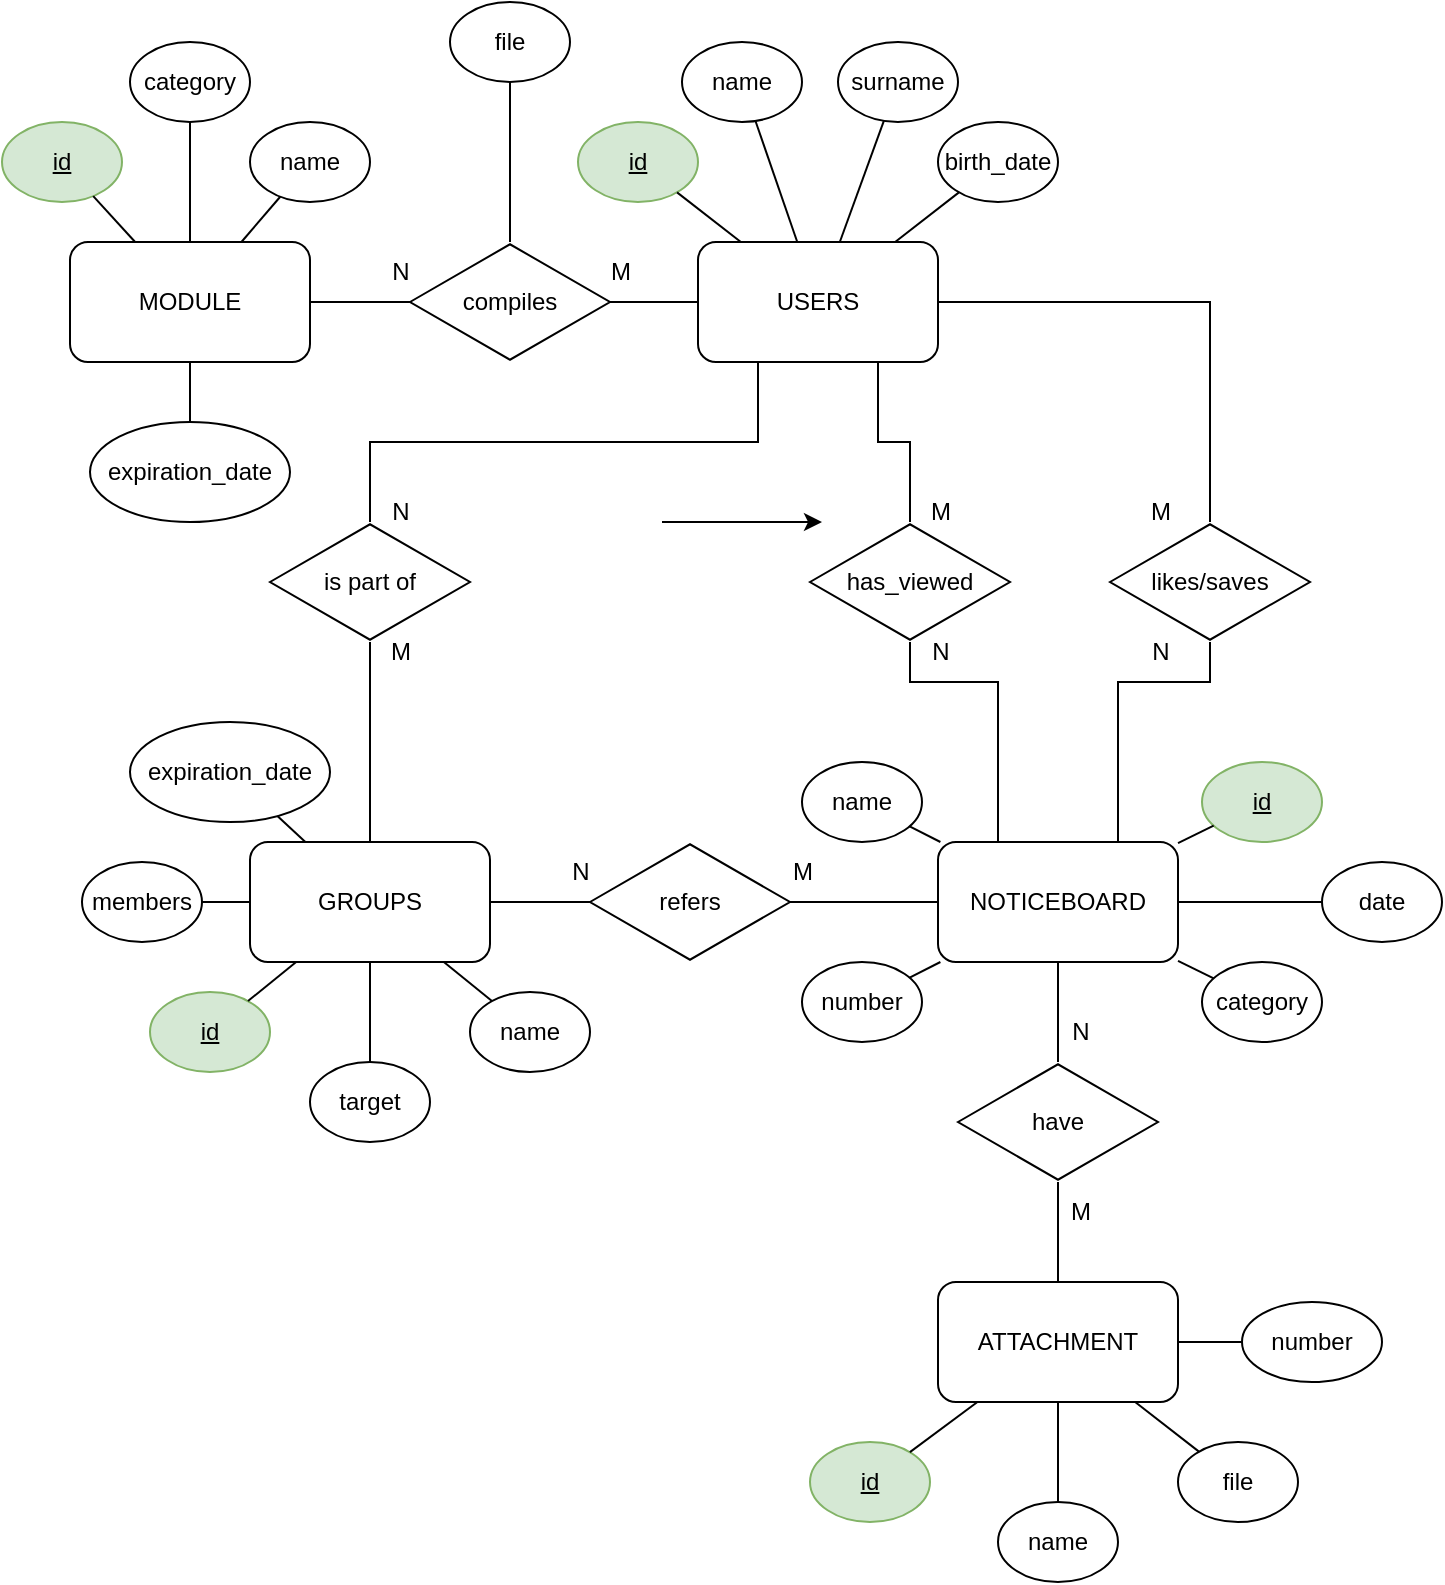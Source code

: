 <mxfile version="24.2.1" type="device">
  <diagram name="Pagina-1" id="QMUZ3i2INTezHb5t7N6f">
    <mxGraphModel dx="712" dy="868" grid="1" gridSize="10" guides="1" tooltips="1" connect="1" arrows="1" fold="1" page="1" pageScale="1" pageWidth="827" pageHeight="1169" math="0" shadow="0">
      <root>
        <mxCell id="0" />
        <mxCell id="1" parent="0" />
        <mxCell id="ychiG9vjgIAEaox537rj-1" value="USERS" style="rounded=1;whiteSpace=wrap;html=1;" parent="1" vertex="1">
          <mxGeometry x="418" y="180" width="120" height="60" as="geometry" />
        </mxCell>
        <mxCell id="ychiG9vjgIAEaox537rj-2" value="MODULE" style="rounded=1;whiteSpace=wrap;html=1;" parent="1" vertex="1">
          <mxGeometry x="104" y="180" width="120" height="60" as="geometry" />
        </mxCell>
        <mxCell id="ychiG9vjgIAEaox537rj-3" value="GROUPS" style="rounded=1;whiteSpace=wrap;html=1;" parent="1" vertex="1">
          <mxGeometry x="194" y="480" width="120" height="60" as="geometry" />
        </mxCell>
        <mxCell id="ychiG9vjgIAEaox537rj-4" value="NOTICEBOARD" style="rounded=1;whiteSpace=wrap;html=1;" parent="1" vertex="1">
          <mxGeometry x="538" y="480" width="120" height="60" as="geometry" />
        </mxCell>
        <mxCell id="ychiG9vjgIAEaox537rj-6" value="compiles" style="html=1;whiteSpace=wrap;aspect=fixed;shape=isoRectangle;" parent="1" vertex="1">
          <mxGeometry x="274" y="180" width="100" height="60" as="geometry" />
        </mxCell>
        <mxCell id="ychiG9vjgIAEaox537rj-7" value="" style="endArrow=none;html=1;rounded=0;" parent="1" source="ychiG9vjgIAEaox537rj-2" target="ychiG9vjgIAEaox537rj-6" edge="1">
          <mxGeometry width="50" height="50" relative="1" as="geometry">
            <mxPoint x="304" y="310" as="sourcePoint" />
            <mxPoint x="354" y="260" as="targetPoint" />
          </mxGeometry>
        </mxCell>
        <mxCell id="ychiG9vjgIAEaox537rj-8" value="" style="endArrow=none;html=1;rounded=0;" parent="1" source="ychiG9vjgIAEaox537rj-6" target="ychiG9vjgIAEaox537rj-1" edge="1">
          <mxGeometry width="50" height="50" relative="1" as="geometry">
            <mxPoint x="304" y="310" as="sourcePoint" />
            <mxPoint x="354" y="260" as="targetPoint" />
          </mxGeometry>
        </mxCell>
        <mxCell id="ychiG9vjgIAEaox537rj-9" value="N" style="text;html=1;align=center;verticalAlign=middle;resizable=0;points=[];autosize=1;strokeColor=none;fillColor=none;" parent="1" vertex="1">
          <mxGeometry x="254" y="180" width="30" height="30" as="geometry" />
        </mxCell>
        <mxCell id="ychiG9vjgIAEaox537rj-10" value="M" style="text;html=1;align=center;verticalAlign=middle;resizable=0;points=[];autosize=1;strokeColor=none;fillColor=none;" parent="1" vertex="1">
          <mxGeometry x="364" y="180" width="30" height="30" as="geometry" />
        </mxCell>
        <mxCell id="ychiG9vjgIAEaox537rj-13" value="has_viewed" style="html=1;whiteSpace=wrap;aspect=fixed;shape=isoRectangle;" parent="1" vertex="1">
          <mxGeometry x="474" y="320" width="100" height="60" as="geometry" />
        </mxCell>
        <mxCell id="ychiG9vjgIAEaox537rj-14" value="likes/saves" style="html=1;whiteSpace=wrap;aspect=fixed;shape=isoRectangle;" parent="1" vertex="1">
          <mxGeometry x="624" y="320" width="100" height="60" as="geometry" />
        </mxCell>
        <mxCell id="ychiG9vjgIAEaox537rj-15" value="" style="endArrow=none;html=1;rounded=0;entryX=0.75;entryY=1;entryDx=0;entryDy=0;" parent="1" source="ychiG9vjgIAEaox537rj-13" target="ychiG9vjgIAEaox537rj-1" edge="1">
          <mxGeometry width="50" height="50" relative="1" as="geometry">
            <mxPoint x="604" y="310" as="sourcePoint" />
            <mxPoint x="584" y="270" as="targetPoint" />
            <Array as="points">
              <mxPoint x="524" y="280" />
              <mxPoint x="508" y="280" />
            </Array>
          </mxGeometry>
        </mxCell>
        <mxCell id="ychiG9vjgIAEaox537rj-18" value="" style="endArrow=none;html=1;rounded=0;" parent="1" source="ychiG9vjgIAEaox537rj-1" target="ychiG9vjgIAEaox537rj-14" edge="1">
          <mxGeometry width="50" height="50" relative="1" as="geometry">
            <mxPoint x="544" y="390" as="sourcePoint" />
            <mxPoint x="594" y="340" as="targetPoint" />
            <Array as="points">
              <mxPoint x="674" y="210" />
              <mxPoint x="674" y="270" />
            </Array>
          </mxGeometry>
        </mxCell>
        <mxCell id="ychiG9vjgIAEaox537rj-19" value="" style="endArrow=none;html=1;rounded=0;exitX=0.75;exitY=0;exitDx=0;exitDy=0;" parent="1" source="ychiG9vjgIAEaox537rj-4" target="ychiG9vjgIAEaox537rj-14" edge="1">
          <mxGeometry width="50" height="50" relative="1" as="geometry">
            <mxPoint x="594" y="390" as="sourcePoint" />
            <mxPoint x="644" y="340" as="targetPoint" />
            <Array as="points">
              <mxPoint x="628" y="400" />
              <mxPoint x="674" y="400" />
            </Array>
          </mxGeometry>
        </mxCell>
        <mxCell id="ychiG9vjgIAEaox537rj-20" value="" style="endArrow=none;html=1;rounded=0;exitX=0.25;exitY=0;exitDx=0;exitDy=0;" parent="1" source="ychiG9vjgIAEaox537rj-4" target="ychiG9vjgIAEaox537rj-13" edge="1">
          <mxGeometry width="50" height="50" relative="1" as="geometry">
            <mxPoint x="594" y="390" as="sourcePoint" />
            <mxPoint x="644" y="340" as="targetPoint" />
            <Array as="points">
              <mxPoint x="568" y="400" />
              <mxPoint x="524" y="400" />
            </Array>
          </mxGeometry>
        </mxCell>
        <mxCell id="ychiG9vjgIAEaox537rj-21" value="M" style="text;html=1;align=center;verticalAlign=middle;resizable=0;points=[];autosize=1;strokeColor=none;fillColor=none;" parent="1" vertex="1">
          <mxGeometry x="524" y="300" width="30" height="30" as="geometry" />
        </mxCell>
        <mxCell id="ychiG9vjgIAEaox537rj-22" value="N" style="text;html=1;align=center;verticalAlign=middle;resizable=0;points=[];autosize=1;strokeColor=none;fillColor=none;" parent="1" vertex="1">
          <mxGeometry x="524" y="370" width="30" height="30" as="geometry" />
        </mxCell>
        <mxCell id="ychiG9vjgIAEaox537rj-23" value="M" style="text;html=1;align=center;verticalAlign=middle;resizable=0;points=[];autosize=1;strokeColor=none;fillColor=none;" parent="1" vertex="1">
          <mxGeometry x="634" y="300" width="30" height="30" as="geometry" />
        </mxCell>
        <mxCell id="ychiG9vjgIAEaox537rj-24" value="N" style="text;html=1;align=center;verticalAlign=middle;resizable=0;points=[];autosize=1;strokeColor=none;fillColor=none;" parent="1" vertex="1">
          <mxGeometry x="634" y="370" width="30" height="30" as="geometry" />
        </mxCell>
        <mxCell id="ychiG9vjgIAEaox537rj-25" value="" style="endArrow=none;html=1;rounded=0;entryX=0.25;entryY=1;entryDx=0;entryDy=0;" parent="1" source="ychiG9vjgIAEaox537rj-26" target="ychiG9vjgIAEaox537rj-1" edge="1">
          <mxGeometry width="50" height="50" relative="1" as="geometry">
            <mxPoint x="414" y="500" as="sourcePoint" />
            <mxPoint x="464" y="450" as="targetPoint" />
            <Array as="points">
              <mxPoint x="254" y="280" />
              <mxPoint x="448" y="280" />
            </Array>
          </mxGeometry>
        </mxCell>
        <mxCell id="ychiG9vjgIAEaox537rj-26" value="is part of" style="html=1;whiteSpace=wrap;aspect=fixed;shape=isoRectangle;" parent="1" vertex="1">
          <mxGeometry x="204" y="320" width="100" height="60" as="geometry" />
        </mxCell>
        <mxCell id="ychiG9vjgIAEaox537rj-27" value="" style="endArrow=none;html=1;rounded=0;" parent="1" source="ychiG9vjgIAEaox537rj-3" target="ychiG9vjgIAEaox537rj-26" edge="1">
          <mxGeometry width="50" height="50" relative="1" as="geometry">
            <mxPoint x="344" y="500" as="sourcePoint" />
            <mxPoint x="394" y="450" as="targetPoint" />
          </mxGeometry>
        </mxCell>
        <mxCell id="ychiG9vjgIAEaox537rj-28" value="N" style="text;html=1;align=center;verticalAlign=middle;resizable=0;points=[];autosize=1;strokeColor=none;fillColor=none;" parent="1" vertex="1">
          <mxGeometry x="254" y="300" width="30" height="30" as="geometry" />
        </mxCell>
        <mxCell id="ychiG9vjgIAEaox537rj-29" value="M" style="text;html=1;align=center;verticalAlign=middle;resizable=0;points=[];autosize=1;strokeColor=none;fillColor=none;" parent="1" vertex="1">
          <mxGeometry x="254" y="370" width="30" height="30" as="geometry" />
        </mxCell>
        <mxCell id="ychiG9vjgIAEaox537rj-31" value="" style="endArrow=none;html=1;rounded=0;" parent="1" source="ychiG9vjgIAEaox537rj-33" target="ychiG9vjgIAEaox537rj-4" edge="1">
          <mxGeometry width="50" height="50" relative="1" as="geometry">
            <mxPoint x="598" y="600" as="sourcePoint" />
            <mxPoint x="624" y="390" as="targetPoint" />
          </mxGeometry>
        </mxCell>
        <mxCell id="ychiG9vjgIAEaox537rj-32" value="ATTACHMENT" style="rounded=1;whiteSpace=wrap;html=1;" parent="1" vertex="1">
          <mxGeometry x="538" y="700" width="120" height="60" as="geometry" />
        </mxCell>
        <mxCell id="ychiG9vjgIAEaox537rj-33" value="have" style="html=1;whiteSpace=wrap;aspect=fixed;shape=isoRectangle;" parent="1" vertex="1">
          <mxGeometry x="548" y="590" width="100" height="60" as="geometry" />
        </mxCell>
        <mxCell id="ychiG9vjgIAEaox537rj-34" value="" style="endArrow=none;html=1;rounded=0;" parent="1" source="ychiG9vjgIAEaox537rj-33" target="ychiG9vjgIAEaox537rj-32" edge="1">
          <mxGeometry width="50" height="50" relative="1" as="geometry">
            <mxPoint x="604" y="570" as="sourcePoint" />
            <mxPoint x="654" y="520" as="targetPoint" />
          </mxGeometry>
        </mxCell>
        <mxCell id="ychiG9vjgIAEaox537rj-35" value="N" style="text;html=1;align=center;verticalAlign=middle;resizable=0;points=[];autosize=1;strokeColor=none;fillColor=none;" parent="1" vertex="1">
          <mxGeometry x="594" y="560" width="30" height="30" as="geometry" />
        </mxCell>
        <mxCell id="ychiG9vjgIAEaox537rj-36" value="M" style="text;html=1;align=center;verticalAlign=middle;resizable=0;points=[];autosize=1;strokeColor=none;fillColor=none;" parent="1" vertex="1">
          <mxGeometry x="594" y="650" width="30" height="30" as="geometry" />
        </mxCell>
        <mxCell id="ychiG9vjgIAEaox537rj-37" value="&lt;u&gt;id&lt;/u&gt;" style="ellipse;whiteSpace=wrap;html=1;fillColor=#d5e8d4;strokeColor=#82b366;" parent="1" vertex="1">
          <mxGeometry x="358" y="120" width="60" height="40" as="geometry" />
        </mxCell>
        <mxCell id="ychiG9vjgIAEaox537rj-38" value="name" style="ellipse;whiteSpace=wrap;html=1;" parent="1" vertex="1">
          <mxGeometry x="410" y="80" width="60" height="40" as="geometry" />
        </mxCell>
        <mxCell id="ychiG9vjgIAEaox537rj-39" value="birth_date" style="ellipse;whiteSpace=wrap;html=1;" parent="1" vertex="1">
          <mxGeometry x="538" y="120" width="60" height="40" as="geometry" />
        </mxCell>
        <mxCell id="ychiG9vjgIAEaox537rj-40" value="surname" style="ellipse;whiteSpace=wrap;html=1;" parent="1" vertex="1">
          <mxGeometry x="488" y="80" width="60" height="40" as="geometry" />
        </mxCell>
        <mxCell id="ychiG9vjgIAEaox537rj-41" value="" style="endArrow=none;html=1;rounded=0;" parent="1" source="ychiG9vjgIAEaox537rj-1" target="ychiG9vjgIAEaox537rj-39" edge="1">
          <mxGeometry width="50" height="50" relative="1" as="geometry">
            <mxPoint x="450" y="180" as="sourcePoint" />
            <mxPoint x="500" y="130" as="targetPoint" />
          </mxGeometry>
        </mxCell>
        <mxCell id="ychiG9vjgIAEaox537rj-42" value="" style="endArrow=none;html=1;rounded=0;" parent="1" source="ychiG9vjgIAEaox537rj-1" target="ychiG9vjgIAEaox537rj-37" edge="1">
          <mxGeometry width="50" height="50" relative="1" as="geometry">
            <mxPoint x="450" y="210" as="sourcePoint" />
            <mxPoint x="500" y="160" as="targetPoint" />
          </mxGeometry>
        </mxCell>
        <mxCell id="ychiG9vjgIAEaox537rj-43" value="" style="endArrow=none;html=1;rounded=0;" parent="1" source="ychiG9vjgIAEaox537rj-1" target="ychiG9vjgIAEaox537rj-38" edge="1">
          <mxGeometry width="50" height="50" relative="1" as="geometry">
            <mxPoint x="450" y="210" as="sourcePoint" />
            <mxPoint x="500" y="160" as="targetPoint" />
          </mxGeometry>
        </mxCell>
        <mxCell id="ychiG9vjgIAEaox537rj-44" value="" style="endArrow=none;html=1;rounded=0;" parent="1" source="ychiG9vjgIAEaox537rj-1" target="ychiG9vjgIAEaox537rj-40" edge="1">
          <mxGeometry width="50" height="50" relative="1" as="geometry">
            <mxPoint x="450" y="210" as="sourcePoint" />
            <mxPoint x="500" y="160" as="targetPoint" />
          </mxGeometry>
        </mxCell>
        <mxCell id="ychiG9vjgIAEaox537rj-46" value="name" style="ellipse;whiteSpace=wrap;html=1;" parent="1" vertex="1">
          <mxGeometry x="194" y="120" width="60" height="40" as="geometry" />
        </mxCell>
        <mxCell id="ychiG9vjgIAEaox537rj-47" value="&lt;u&gt;id&lt;/u&gt;" style="ellipse;whiteSpace=wrap;html=1;fillColor=#d5e8d4;strokeColor=#82b366;" parent="1" vertex="1">
          <mxGeometry x="70" y="120" width="60" height="40" as="geometry" />
        </mxCell>
        <mxCell id="ychiG9vjgIAEaox537rj-48" value="" style="endArrow=none;html=1;rounded=0;" parent="1" source="ychiG9vjgIAEaox537rj-2" target="ychiG9vjgIAEaox537rj-47" edge="1">
          <mxGeometry width="50" height="50" relative="1" as="geometry">
            <mxPoint x="190" y="220" as="sourcePoint" />
            <mxPoint x="240" y="170" as="targetPoint" />
          </mxGeometry>
        </mxCell>
        <mxCell id="ychiG9vjgIAEaox537rj-49" value="" style="endArrow=none;html=1;rounded=0;" parent="1" source="ychiG9vjgIAEaox537rj-2" target="ychiG9vjgIAEaox537rj-46" edge="1">
          <mxGeometry width="50" height="50" relative="1" as="geometry">
            <mxPoint x="190" y="220" as="sourcePoint" />
            <mxPoint x="240" y="170" as="targetPoint" />
          </mxGeometry>
        </mxCell>
        <mxCell id="ychiG9vjgIAEaox537rj-50" value="&lt;u&gt;id&lt;/u&gt;" style="ellipse;whiteSpace=wrap;html=1;fillColor=#d5e8d4;strokeColor=#82b366;" parent="1" vertex="1">
          <mxGeometry x="144" y="555" width="60" height="40" as="geometry" />
        </mxCell>
        <mxCell id="ychiG9vjgIAEaox537rj-51" value="target" style="ellipse;whiteSpace=wrap;html=1;" parent="1" vertex="1">
          <mxGeometry x="224" y="590" width="60" height="40" as="geometry" />
        </mxCell>
        <mxCell id="ychiG9vjgIAEaox537rj-52" value="name" style="ellipse;whiteSpace=wrap;html=1;" parent="1" vertex="1">
          <mxGeometry x="304" y="555" width="60" height="40" as="geometry" />
        </mxCell>
        <mxCell id="ychiG9vjgIAEaox537rj-53" value="" style="endArrow=none;html=1;rounded=0;" parent="1" source="ychiG9vjgIAEaox537rj-50" target="ychiG9vjgIAEaox537rj-3" edge="1">
          <mxGeometry width="50" height="50" relative="1" as="geometry">
            <mxPoint x="250" y="510" as="sourcePoint" />
            <mxPoint x="300" y="460" as="targetPoint" />
          </mxGeometry>
        </mxCell>
        <mxCell id="ychiG9vjgIAEaox537rj-55" value="" style="endArrow=none;html=1;rounded=0;" parent="1" source="ychiG9vjgIAEaox537rj-3" target="ychiG9vjgIAEaox537rj-52" edge="1">
          <mxGeometry width="50" height="50" relative="1" as="geometry">
            <mxPoint x="270" y="530" as="sourcePoint" />
            <mxPoint x="300" y="460" as="targetPoint" />
          </mxGeometry>
        </mxCell>
        <mxCell id="ychiG9vjgIAEaox537rj-56" value="" style="endArrow=none;html=1;rounded=0;" parent="1" source="ychiG9vjgIAEaox537rj-51" target="ychiG9vjgIAEaox537rj-3" edge="1">
          <mxGeometry width="50" height="50" relative="1" as="geometry">
            <mxPoint x="250" y="510" as="sourcePoint" />
            <mxPoint x="300" y="460" as="targetPoint" />
          </mxGeometry>
        </mxCell>
        <mxCell id="ychiG9vjgIAEaox537rj-57" value="name" style="ellipse;whiteSpace=wrap;html=1;" parent="1" vertex="1">
          <mxGeometry x="470" y="440" width="60" height="40" as="geometry" />
        </mxCell>
        <mxCell id="ychiG9vjgIAEaox537rj-58" value="number" style="ellipse;whiteSpace=wrap;html=1;" parent="1" vertex="1">
          <mxGeometry x="470" y="540" width="60" height="40" as="geometry" />
        </mxCell>
        <mxCell id="ychiG9vjgIAEaox537rj-59" value="&lt;u&gt;id&lt;/u&gt;" style="ellipse;whiteSpace=wrap;html=1;fillColor=#d5e8d4;strokeColor=#82b366;" parent="1" vertex="1">
          <mxGeometry x="670" y="440" width="60" height="40" as="geometry" />
        </mxCell>
        <mxCell id="ychiG9vjgIAEaox537rj-60" value="category" style="ellipse;whiteSpace=wrap;html=1;" parent="1" vertex="1">
          <mxGeometry x="670" y="540" width="60" height="40" as="geometry" />
        </mxCell>
        <mxCell id="ychiG9vjgIAEaox537rj-61" value="date" style="ellipse;whiteSpace=wrap;html=1;" parent="1" vertex="1">
          <mxGeometry x="730" y="490" width="60" height="40" as="geometry" />
        </mxCell>
        <mxCell id="ychiG9vjgIAEaox537rj-62" value="" style="endArrow=none;html=1;rounded=0;" parent="1" source="ychiG9vjgIAEaox537rj-4" target="ychiG9vjgIAEaox537rj-61" edge="1">
          <mxGeometry width="50" height="50" relative="1" as="geometry">
            <mxPoint x="600" y="480" as="sourcePoint" />
            <mxPoint x="650" y="430" as="targetPoint" />
          </mxGeometry>
        </mxCell>
        <mxCell id="ychiG9vjgIAEaox537rj-63" value="" style="endArrow=none;html=1;rounded=0;" parent="1" source="ychiG9vjgIAEaox537rj-4" target="ychiG9vjgIAEaox537rj-59" edge="1">
          <mxGeometry width="50" height="50" relative="1" as="geometry">
            <mxPoint x="600" y="480" as="sourcePoint" />
            <mxPoint x="650" y="430" as="targetPoint" />
          </mxGeometry>
        </mxCell>
        <mxCell id="ychiG9vjgIAEaox537rj-64" value="" style="endArrow=none;html=1;rounded=0;" parent="1" source="ychiG9vjgIAEaox537rj-4" target="ychiG9vjgIAEaox537rj-60" edge="1">
          <mxGeometry width="50" height="50" relative="1" as="geometry">
            <mxPoint x="600" y="480" as="sourcePoint" />
            <mxPoint x="650" y="430" as="targetPoint" />
          </mxGeometry>
        </mxCell>
        <mxCell id="ychiG9vjgIAEaox537rj-65" value="" style="endArrow=none;html=1;rounded=0;" parent="1" source="ychiG9vjgIAEaox537rj-4" target="ychiG9vjgIAEaox537rj-57" edge="1">
          <mxGeometry width="50" height="50" relative="1" as="geometry">
            <mxPoint x="600" y="480" as="sourcePoint" />
            <mxPoint x="650" y="430" as="targetPoint" />
          </mxGeometry>
        </mxCell>
        <mxCell id="ychiG9vjgIAEaox537rj-66" value="" style="endArrow=none;html=1;rounded=0;" parent="1" source="ychiG9vjgIAEaox537rj-4" target="ychiG9vjgIAEaox537rj-58" edge="1">
          <mxGeometry width="50" height="50" relative="1" as="geometry">
            <mxPoint x="600" y="480" as="sourcePoint" />
            <mxPoint x="650" y="430" as="targetPoint" />
          </mxGeometry>
        </mxCell>
        <mxCell id="ychiG9vjgIAEaox537rj-67" value="&lt;u&gt;id&lt;/u&gt;" style="ellipse;whiteSpace=wrap;html=1;fillColor=#d5e8d4;strokeColor=#82b366;" parent="1" vertex="1">
          <mxGeometry x="474" y="780" width="60" height="40" as="geometry" />
        </mxCell>
        <mxCell id="ychiG9vjgIAEaox537rj-68" value="file" style="ellipse;whiteSpace=wrap;html=1;" parent="1" vertex="1">
          <mxGeometry x="658" y="780" width="60" height="40" as="geometry" />
        </mxCell>
        <mxCell id="ychiG9vjgIAEaox537rj-69" value="name" style="ellipse;whiteSpace=wrap;html=1;" parent="1" vertex="1">
          <mxGeometry x="568" y="810" width="60" height="40" as="geometry" />
        </mxCell>
        <mxCell id="ychiG9vjgIAEaox537rj-70" value="" style="endArrow=none;html=1;rounded=0;" parent="1" source="ychiG9vjgIAEaox537rj-67" target="ychiG9vjgIAEaox537rj-32" edge="1">
          <mxGeometry width="50" height="50" relative="1" as="geometry">
            <mxPoint x="600" y="660" as="sourcePoint" />
            <mxPoint x="650" y="610" as="targetPoint" />
          </mxGeometry>
        </mxCell>
        <mxCell id="ychiG9vjgIAEaox537rj-71" value="" style="endArrow=none;html=1;rounded=0;" parent="1" source="ychiG9vjgIAEaox537rj-69" target="ychiG9vjgIAEaox537rj-32" edge="1">
          <mxGeometry width="50" height="50" relative="1" as="geometry">
            <mxPoint x="600" y="660" as="sourcePoint" />
            <mxPoint x="650" y="610" as="targetPoint" />
          </mxGeometry>
        </mxCell>
        <mxCell id="ychiG9vjgIAEaox537rj-72" value="" style="endArrow=none;html=1;rounded=0;" parent="1" source="ychiG9vjgIAEaox537rj-32" target="ychiG9vjgIAEaox537rj-68" edge="1">
          <mxGeometry width="50" height="50" relative="1" as="geometry">
            <mxPoint x="600" y="660" as="sourcePoint" />
            <mxPoint x="650" y="610" as="targetPoint" />
          </mxGeometry>
        </mxCell>
        <mxCell id="ychiG9vjgIAEaox537rj-73" value="members" style="ellipse;whiteSpace=wrap;html=1;" parent="1" vertex="1">
          <mxGeometry x="110" y="490" width="60" height="40" as="geometry" />
        </mxCell>
        <mxCell id="ychiG9vjgIAEaox537rj-74" value="" style="endArrow=none;html=1;rounded=0;" parent="1" source="ychiG9vjgIAEaox537rj-73" target="ychiG9vjgIAEaox537rj-3" edge="1">
          <mxGeometry width="50" height="50" relative="1" as="geometry">
            <mxPoint x="220" y="410" as="sourcePoint" />
            <mxPoint x="270" y="360" as="targetPoint" />
          </mxGeometry>
        </mxCell>
        <mxCell id="ychiG9vjgIAEaox537rj-75" value="expiration_date" style="ellipse;whiteSpace=wrap;html=1;" parent="1" vertex="1">
          <mxGeometry x="134" y="420" width="100" height="50" as="geometry" />
        </mxCell>
        <mxCell id="ychiG9vjgIAEaox537rj-76" value="" style="endArrow=none;html=1;rounded=0;" parent="1" source="ychiG9vjgIAEaox537rj-3" target="ychiG9vjgIAEaox537rj-75" edge="1">
          <mxGeometry width="50" height="50" relative="1" as="geometry">
            <mxPoint x="290" y="410" as="sourcePoint" />
            <mxPoint x="340" y="360" as="targetPoint" />
          </mxGeometry>
        </mxCell>
        <mxCell id="ychiG9vjgIAEaox537rj-77" value="number" style="ellipse;whiteSpace=wrap;html=1;" parent="1" vertex="1">
          <mxGeometry x="690" y="710" width="70" height="40" as="geometry" />
        </mxCell>
        <mxCell id="ychiG9vjgIAEaox537rj-78" value="" style="endArrow=none;html=1;rounded=0;" parent="1" source="ychiG9vjgIAEaox537rj-32" target="ychiG9vjgIAEaox537rj-77" edge="1">
          <mxGeometry width="50" height="50" relative="1" as="geometry">
            <mxPoint x="590" y="780" as="sourcePoint" />
            <mxPoint x="640" y="730" as="targetPoint" />
          </mxGeometry>
        </mxCell>
        <mxCell id="ychiG9vjgIAEaox537rj-79" value="category" style="ellipse;whiteSpace=wrap;html=1;" parent="1" vertex="1">
          <mxGeometry x="134" y="80" width="60" height="40" as="geometry" />
        </mxCell>
        <mxCell id="ychiG9vjgIAEaox537rj-80" value="" style="endArrow=none;html=1;rounded=0;" parent="1" source="ychiG9vjgIAEaox537rj-2" target="ychiG9vjgIAEaox537rj-79" edge="1">
          <mxGeometry width="50" height="50" relative="1" as="geometry">
            <mxPoint x="140" y="170" as="sourcePoint" />
            <mxPoint x="190" y="120" as="targetPoint" />
          </mxGeometry>
        </mxCell>
        <mxCell id="ychiG9vjgIAEaox537rj-81" value="expiration_date" style="ellipse;whiteSpace=wrap;html=1;" parent="1" vertex="1">
          <mxGeometry x="114" y="270" width="100" height="50" as="geometry" />
        </mxCell>
        <mxCell id="ychiG9vjgIAEaox537rj-82" value="" style="endArrow=none;html=1;rounded=0;" parent="1" source="ychiG9vjgIAEaox537rj-2" target="ychiG9vjgIAEaox537rj-81" edge="1">
          <mxGeometry width="50" height="50" relative="1" as="geometry">
            <mxPoint x="200" y="220" as="sourcePoint" />
            <mxPoint x="250" y="170" as="targetPoint" />
          </mxGeometry>
        </mxCell>
        <mxCell id="ychiG9vjgIAEaox537rj-83" value="refers" style="html=1;whiteSpace=wrap;aspect=fixed;shape=isoRectangle;" parent="1" vertex="1">
          <mxGeometry x="364" y="480" width="100" height="60" as="geometry" />
        </mxCell>
        <mxCell id="ychiG9vjgIAEaox537rj-84" value="" style="endArrow=none;html=1;rounded=0;" parent="1" source="ychiG9vjgIAEaox537rj-3" target="ychiG9vjgIAEaox537rj-83" edge="1">
          <mxGeometry width="50" height="50" relative="1" as="geometry">
            <mxPoint x="410" y="470" as="sourcePoint" />
            <mxPoint x="460" y="420" as="targetPoint" />
          </mxGeometry>
        </mxCell>
        <mxCell id="ychiG9vjgIAEaox537rj-85" value="" style="endArrow=none;html=1;rounded=0;" parent="1" source="ychiG9vjgIAEaox537rj-83" target="ychiG9vjgIAEaox537rj-4" edge="1">
          <mxGeometry width="50" height="50" relative="1" as="geometry">
            <mxPoint x="410" y="470" as="sourcePoint" />
            <mxPoint x="460" y="420" as="targetPoint" />
          </mxGeometry>
        </mxCell>
        <mxCell id="ychiG9vjgIAEaox537rj-86" value="N" style="text;html=1;align=center;verticalAlign=middle;resizable=0;points=[];autosize=1;strokeColor=none;fillColor=none;" parent="1" vertex="1">
          <mxGeometry x="344" y="480" width="30" height="30" as="geometry" />
        </mxCell>
        <mxCell id="ychiG9vjgIAEaox537rj-87" value="M" style="text;html=1;align=center;verticalAlign=middle;resizable=0;points=[];autosize=1;strokeColor=none;fillColor=none;" parent="1" vertex="1">
          <mxGeometry x="455" y="480" width="30" height="30" as="geometry" />
        </mxCell>
        <mxCell id="ychiG9vjgIAEaox537rj-88" value="file" style="ellipse;whiteSpace=wrap;html=1;" parent="1" vertex="1">
          <mxGeometry x="294" y="60" width="60" height="40" as="geometry" />
        </mxCell>
        <mxCell id="ychiG9vjgIAEaox537rj-89" value="" style="endArrow=none;html=1;rounded=0;" parent="1" source="ychiG9vjgIAEaox537rj-88" target="ychiG9vjgIAEaox537rj-6" edge="1">
          <mxGeometry width="50" height="50" relative="1" as="geometry">
            <mxPoint x="320" y="260" as="sourcePoint" />
            <mxPoint x="370" y="210" as="targetPoint" />
          </mxGeometry>
        </mxCell>
        <mxCell id="ychiG9vjgIAEaox537rj-90" value="" style="edgeStyle=none;orthogonalLoop=1;jettySize=auto;html=1;rounded=0;" parent="1" edge="1">
          <mxGeometry width="80" relative="1" as="geometry">
            <mxPoint x="400" y="320" as="sourcePoint" />
            <mxPoint x="480" y="320" as="targetPoint" />
            <Array as="points" />
          </mxGeometry>
        </mxCell>
      </root>
    </mxGraphModel>
  </diagram>
</mxfile>
